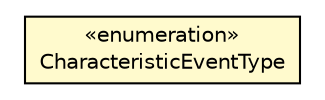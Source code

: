 #!/usr/local/bin/dot
#
# Class diagram 
# Generated by UMLGraph version 5.1 (http://www.umlgraph.org/)
#

digraph G {
	edge [fontname="Helvetica",fontsize=10,labelfontname="Helvetica",labelfontsize=10];
	node [fontname="Helvetica",fontsize=10,shape=plaintext];
	nodesep=0.25;
	ranksep=0.5;
	// com.clapi.data.Characteristic.CharacteristicEventType
	c388 [label=<<table title="com.clapi.data.Characteristic.CharacteristicEventType" border="0" cellborder="1" cellspacing="0" cellpadding="2" port="p" bgcolor="lemonChiffon" href="./Characteristic.CharacteristicEventType.html">
		<tr><td><table border="0" cellspacing="0" cellpadding="1">
<tr><td align="center" balign="center"> &#171;enumeration&#187; </td></tr>
<tr><td align="center" balign="center"> CharacteristicEventType </td></tr>
		</table></td></tr>
		</table>>, fontname="Helvetica", fontcolor="black", fontsize=10.0];
}

